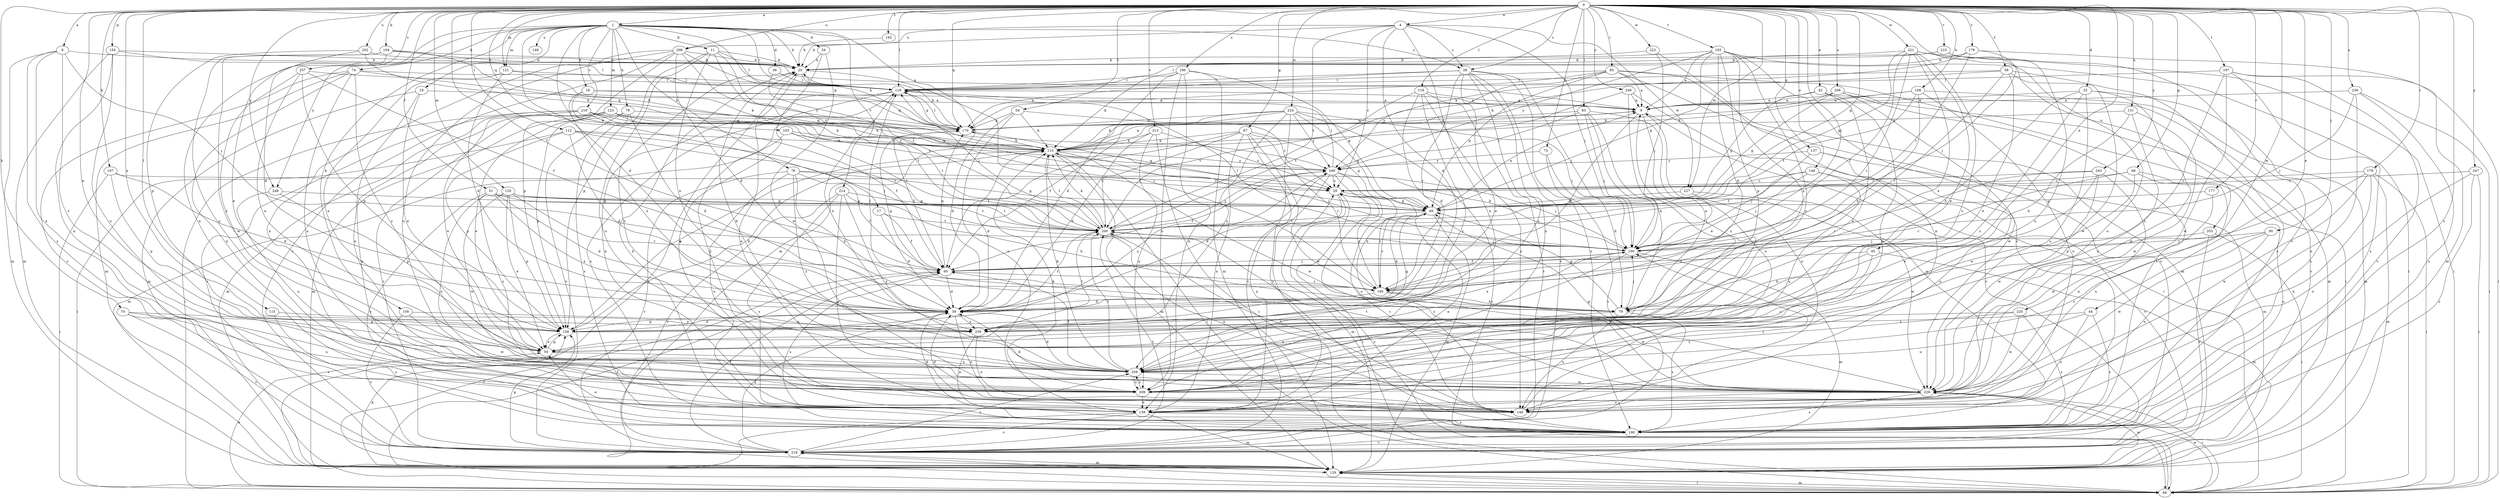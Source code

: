 strict digraph  {
0;
1;
4;
8;
9;
11;
17;
18;
19;
20;
28;
29;
33;
34;
36;
39;
42;
44;
45;
50;
51;
54;
58;
60;
67;
68;
69;
70;
73;
74;
76;
78;
79;
83;
85;
89;
90;
100;
104;
107;
108;
109;
110;
112;
115;
116;
119;
120;
121;
123;
129;
131;
137;
139;
146;
148;
149;
154;
159;
163;
170;
177;
178;
179;
180;
186;
190;
192;
193;
197;
200;
202;
203;
206;
208;
209;
210;
213;
214;
216;
219;
220;
221;
222;
224;
227;
229;
236;
239;
243;
246;
247;
248;
249;
257;
259;
0 -> 1  [label=a];
0 -> 4  [label=a];
0 -> 8  [label=a];
0 -> 28  [label=c];
0 -> 33  [label=d];
0 -> 42  [label=e];
0 -> 44  [label=e];
0 -> 45  [label=e];
0 -> 50  [label=e];
0 -> 51  [label=f];
0 -> 54  [label=f];
0 -> 58  [label=f];
0 -> 60  [label=f];
0 -> 67  [label=g];
0 -> 68  [label=g];
0 -> 69  [label=g];
0 -> 70  [label=h];
0 -> 73  [label=h];
0 -> 83  [label=i];
0 -> 85  [label=i];
0 -> 90  [label=j];
0 -> 100  [label=j];
0 -> 104  [label=k];
0 -> 107  [label=k];
0 -> 108  [label=k];
0 -> 112  [label=l];
0 -> 115  [label=l];
0 -> 116  [label=l];
0 -> 119  [label=l];
0 -> 120  [label=m];
0 -> 121  [label=m];
0 -> 131  [label=n];
0 -> 137  [label=n];
0 -> 146  [label=o];
0 -> 154  [label=p];
0 -> 163  [label=q];
0 -> 170  [label=q];
0 -> 177  [label=r];
0 -> 178  [label=r];
0 -> 179  [label=r];
0 -> 186  [label=s];
0 -> 190  [label=s];
0 -> 192  [label=t];
0 -> 193  [label=t];
0 -> 197  [label=t];
0 -> 202  [label=u];
0 -> 203  [label=u];
0 -> 206  [label=u];
0 -> 208  [label=u];
0 -> 210  [label=v];
0 -> 213  [label=v];
0 -> 220  [label=w];
0 -> 221  [label=w];
0 -> 222  [label=w];
0 -> 224  [label=w];
0 -> 227  [label=w];
0 -> 236  [label=x];
0 -> 239  [label=x];
0 -> 243  [label=y];
0 -> 246  [label=y];
0 -> 247  [label=y];
0 -> 248  [label=y];
0 -> 257  [label=z];
1 -> 11  [label=b];
1 -> 17  [label=b];
1 -> 18  [label=b];
1 -> 19  [label=b];
1 -> 20  [label=b];
1 -> 28  [label=c];
1 -> 34  [label=d];
1 -> 36  [label=d];
1 -> 39  [label=d];
1 -> 74  [label=h];
1 -> 76  [label=h];
1 -> 78  [label=h];
1 -> 109  [label=k];
1 -> 110  [label=k];
1 -> 119  [label=l];
1 -> 121  [label=m];
1 -> 123  [label=m];
1 -> 129  [label=m];
1 -> 139  [label=n];
1 -> 148  [label=o];
1 -> 214  [label=v];
1 -> 216  [label=v];
1 -> 248  [label=y];
4 -> 20  [label=b];
4 -> 28  [label=c];
4 -> 29  [label=c];
4 -> 39  [label=d];
4 -> 100  [label=j];
4 -> 200  [label=t];
4 -> 208  [label=u];
4 -> 209  [label=u];
4 -> 227  [label=w];
8 -> 20  [label=b];
8 -> 100  [label=j];
8 -> 129  [label=m];
8 -> 190  [label=s];
8 -> 209  [label=u];
8 -> 259  [label=z];
9 -> 170  [label=q];
9 -> 180  [label=r];
9 -> 209  [label=u];
9 -> 219  [label=v];
11 -> 20  [label=b];
11 -> 29  [label=c];
11 -> 119  [label=l];
11 -> 149  [label=o];
11 -> 159  [label=p];
11 -> 200  [label=t];
11 -> 239  [label=x];
17 -> 39  [label=d];
17 -> 60  [label=f];
17 -> 200  [label=t];
18 -> 9  [label=a];
18 -> 170  [label=q];
18 -> 200  [label=t];
18 -> 239  [label=x];
19 -> 9  [label=a];
19 -> 50  [label=e];
19 -> 129  [label=m];
19 -> 209  [label=u];
20 -> 119  [label=l];
20 -> 149  [label=o];
20 -> 180  [label=r];
20 -> 259  [label=z];
28 -> 50  [label=e];
28 -> 100  [label=j];
28 -> 119  [label=l];
28 -> 170  [label=q];
28 -> 180  [label=r];
28 -> 190  [label=s];
28 -> 209  [label=u];
28 -> 219  [label=v];
28 -> 259  [label=z];
29 -> 69  [label=g];
29 -> 89  [label=i];
29 -> 129  [label=m];
29 -> 170  [label=q];
29 -> 180  [label=r];
33 -> 9  [label=a];
33 -> 79  [label=h];
33 -> 190  [label=s];
33 -> 209  [label=u];
33 -> 229  [label=w];
33 -> 259  [label=z];
34 -> 20  [label=b];
34 -> 190  [label=s];
34 -> 229  [label=w];
36 -> 69  [label=g];
36 -> 119  [label=l];
39 -> 149  [label=o];
39 -> 159  [label=p];
39 -> 200  [label=t];
39 -> 239  [label=x];
42 -> 9  [label=a];
42 -> 50  [label=e];
42 -> 69  [label=g];
42 -> 129  [label=m];
42 -> 209  [label=u];
44 -> 149  [label=o];
44 -> 190  [label=s];
44 -> 209  [label=u];
44 -> 239  [label=x];
45 -> 60  [label=f];
45 -> 79  [label=h];
45 -> 129  [label=m];
45 -> 259  [label=z];
50 -> 159  [label=p];
50 -> 259  [label=z];
51 -> 39  [label=d];
51 -> 69  [label=g];
51 -> 190  [label=s];
51 -> 200  [label=t];
51 -> 209  [label=u];
51 -> 239  [label=x];
54 -> 29  [label=c];
54 -> 39  [label=d];
54 -> 110  [label=k];
54 -> 170  [label=q];
54 -> 209  [label=u];
58 -> 50  [label=e];
58 -> 110  [label=k];
58 -> 119  [label=l];
58 -> 180  [label=r];
58 -> 190  [label=s];
58 -> 229  [label=w];
60 -> 39  [label=d];
60 -> 100  [label=j];
60 -> 170  [label=q];
60 -> 180  [label=r];
60 -> 190  [label=s];
67 -> 60  [label=f];
67 -> 69  [label=g];
67 -> 110  [label=k];
67 -> 139  [label=n];
67 -> 180  [label=r];
67 -> 190  [label=s];
67 -> 200  [label=t];
67 -> 229  [label=w];
68 -> 29  [label=c];
68 -> 50  [label=e];
68 -> 139  [label=n];
68 -> 180  [label=r];
68 -> 190  [label=s];
69 -> 9  [label=a];
69 -> 39  [label=d];
69 -> 129  [label=m];
69 -> 139  [label=n];
69 -> 180  [label=r];
69 -> 200  [label=t];
70 -> 159  [label=p];
70 -> 190  [label=s];
70 -> 209  [label=u];
70 -> 219  [label=v];
73 -> 79  [label=h];
73 -> 219  [label=v];
73 -> 249  [label=y];
74 -> 119  [label=l];
74 -> 129  [label=m];
74 -> 139  [label=n];
74 -> 170  [label=q];
74 -> 209  [label=u];
74 -> 219  [label=v];
74 -> 259  [label=z];
76 -> 29  [label=c];
76 -> 60  [label=f];
76 -> 69  [label=g];
76 -> 79  [label=h];
76 -> 149  [label=o];
76 -> 219  [label=v];
76 -> 259  [label=z];
78 -> 39  [label=d];
78 -> 159  [label=p];
78 -> 170  [label=q];
78 -> 190  [label=s];
78 -> 219  [label=v];
79 -> 9  [label=a];
79 -> 69  [label=g];
79 -> 100  [label=j];
79 -> 119  [label=l];
79 -> 149  [label=o];
79 -> 190  [label=s];
79 -> 259  [label=z];
83 -> 50  [label=e];
83 -> 79  [label=h];
83 -> 100  [label=j];
83 -> 149  [label=o];
83 -> 170  [label=q];
83 -> 249  [label=y];
85 -> 9  [label=a];
85 -> 69  [label=g];
85 -> 89  [label=i];
85 -> 119  [label=l];
85 -> 129  [label=m];
85 -> 170  [label=q];
85 -> 219  [label=v];
85 -> 249  [label=y];
89 -> 20  [label=b];
89 -> 29  [label=c];
89 -> 50  [label=e];
89 -> 60  [label=f];
89 -> 129  [label=m];
89 -> 219  [label=v];
89 -> 229  [label=w];
90 -> 100  [label=j];
90 -> 149  [label=o];
90 -> 229  [label=w];
90 -> 259  [label=z];
100 -> 60  [label=f];
100 -> 110  [label=k];
100 -> 119  [label=l];
100 -> 129  [label=m];
100 -> 239  [label=x];
100 -> 259  [label=z];
104 -> 9  [label=a];
104 -> 20  [label=b];
104 -> 50  [label=e];
104 -> 110  [label=k];
104 -> 209  [label=u];
104 -> 259  [label=z];
107 -> 29  [label=c];
107 -> 39  [label=d];
107 -> 89  [label=i];
107 -> 159  [label=p];
108 -> 9  [label=a];
108 -> 79  [label=h];
108 -> 110  [label=k];
108 -> 129  [label=m];
108 -> 149  [label=o];
108 -> 200  [label=t];
109 -> 219  [label=v];
109 -> 229  [label=w];
109 -> 239  [label=x];
110 -> 9  [label=a];
110 -> 39  [label=d];
110 -> 89  [label=i];
110 -> 100  [label=j];
110 -> 129  [label=m];
110 -> 159  [label=p];
110 -> 200  [label=t];
110 -> 229  [label=w];
110 -> 249  [label=y];
112 -> 39  [label=d];
112 -> 89  [label=i];
112 -> 100  [label=j];
112 -> 110  [label=k];
112 -> 159  [label=p];
112 -> 200  [label=t];
115 -> 190  [label=s];
115 -> 239  [label=x];
116 -> 9  [label=a];
116 -> 39  [label=d];
116 -> 149  [label=o];
116 -> 200  [label=t];
116 -> 219  [label=v];
116 -> 259  [label=z];
119 -> 9  [label=a];
119 -> 139  [label=n];
119 -> 170  [label=q];
119 -> 190  [label=s];
119 -> 239  [label=x];
120 -> 50  [label=e];
120 -> 69  [label=g];
120 -> 159  [label=p];
120 -> 180  [label=r];
120 -> 200  [label=t];
120 -> 229  [label=w];
120 -> 259  [label=z];
121 -> 39  [label=d];
121 -> 50  [label=e];
121 -> 110  [label=k];
121 -> 119  [label=l];
123 -> 50  [label=e];
123 -> 60  [label=f];
123 -> 110  [label=k];
123 -> 129  [label=m];
123 -> 139  [label=n];
123 -> 170  [label=q];
123 -> 219  [label=v];
129 -> 60  [label=f];
129 -> 89  [label=i];
129 -> 159  [label=p];
129 -> 229  [label=w];
131 -> 79  [label=h];
131 -> 170  [label=q];
131 -> 209  [label=u];
131 -> 229  [label=w];
137 -> 100  [label=j];
137 -> 129  [label=m];
137 -> 149  [label=o];
137 -> 249  [label=y];
139 -> 29  [label=c];
139 -> 39  [label=d];
139 -> 89  [label=i];
139 -> 110  [label=k];
139 -> 129  [label=m];
139 -> 190  [label=s];
139 -> 219  [label=v];
146 -> 29  [label=c];
146 -> 100  [label=j];
146 -> 200  [label=t];
146 -> 209  [label=u];
146 -> 219  [label=v];
149 -> 39  [label=d];
149 -> 100  [label=j];
149 -> 119  [label=l];
149 -> 200  [label=t];
154 -> 20  [label=b];
154 -> 119  [label=l];
154 -> 129  [label=m];
154 -> 139  [label=n];
154 -> 209  [label=u];
159 -> 39  [label=d];
159 -> 50  [label=e];
159 -> 110  [label=k];
159 -> 249  [label=y];
163 -> 110  [label=k];
163 -> 129  [label=m];
163 -> 200  [label=t];
163 -> 249  [label=y];
170 -> 20  [label=b];
170 -> 60  [label=f];
170 -> 110  [label=k];
170 -> 119  [label=l];
177 -> 69  [label=g];
177 -> 229  [label=w];
178 -> 20  [label=b];
178 -> 100  [label=j];
178 -> 110  [label=k];
178 -> 129  [label=m];
178 -> 200  [label=t];
179 -> 29  [label=c];
179 -> 89  [label=i];
179 -> 129  [label=m];
179 -> 139  [label=n];
179 -> 159  [label=p];
179 -> 229  [label=w];
180 -> 29  [label=c];
180 -> 39  [label=d];
180 -> 79  [label=h];
180 -> 170  [label=q];
180 -> 229  [label=w];
186 -> 39  [label=d];
186 -> 69  [label=g];
186 -> 110  [label=k];
186 -> 119  [label=l];
186 -> 129  [label=m];
186 -> 139  [label=n];
186 -> 209  [label=u];
190 -> 9  [label=a];
190 -> 20  [label=b];
190 -> 29  [label=c];
190 -> 50  [label=e];
190 -> 219  [label=v];
192 -> 20  [label=b];
193 -> 9  [label=a];
193 -> 20  [label=b];
193 -> 39  [label=d];
193 -> 69  [label=g];
193 -> 89  [label=i];
193 -> 159  [label=p];
193 -> 190  [label=s];
193 -> 239  [label=x];
193 -> 249  [label=y];
193 -> 259  [label=z];
197 -> 89  [label=i];
197 -> 119  [label=l];
197 -> 190  [label=s];
197 -> 219  [label=v];
197 -> 229  [label=w];
197 -> 259  [label=z];
200 -> 100  [label=j];
200 -> 110  [label=k];
200 -> 119  [label=l];
200 -> 149  [label=o];
200 -> 249  [label=y];
202 -> 20  [label=b];
202 -> 39  [label=d];
202 -> 110  [label=k];
202 -> 159  [label=p];
203 -> 89  [label=i];
203 -> 100  [label=j];
203 -> 219  [label=v];
206 -> 9  [label=a];
206 -> 69  [label=g];
206 -> 110  [label=k];
206 -> 190  [label=s];
206 -> 219  [label=v];
206 -> 229  [label=w];
208 -> 20  [label=b];
208 -> 39  [label=d];
208 -> 139  [label=n];
208 -> 159  [label=p];
208 -> 170  [label=q];
208 -> 209  [label=u];
208 -> 219  [label=v];
208 -> 249  [label=y];
209 -> 139  [label=n];
209 -> 259  [label=z];
210 -> 20  [label=b];
210 -> 119  [label=l];
210 -> 190  [label=s];
210 -> 209  [label=u];
213 -> 29  [label=c];
213 -> 39  [label=d];
213 -> 89  [label=i];
213 -> 110  [label=k];
213 -> 209  [label=u];
214 -> 69  [label=g];
214 -> 79  [label=h];
214 -> 149  [label=o];
214 -> 190  [label=s];
214 -> 219  [label=v];
214 -> 259  [label=z];
216 -> 50  [label=e];
216 -> 89  [label=i];
216 -> 110  [label=k];
216 -> 129  [label=m];
216 -> 170  [label=q];
216 -> 200  [label=t];
216 -> 219  [label=v];
216 -> 249  [label=y];
219 -> 39  [label=d];
219 -> 60  [label=f];
219 -> 129  [label=m];
219 -> 159  [label=p];
219 -> 200  [label=t];
219 -> 259  [label=z];
220 -> 190  [label=s];
220 -> 229  [label=w];
220 -> 239  [label=x];
220 -> 259  [label=z];
221 -> 20  [label=b];
221 -> 50  [label=e];
221 -> 60  [label=f];
221 -> 69  [label=g];
221 -> 89  [label=i];
221 -> 149  [label=o];
221 -> 180  [label=r];
221 -> 239  [label=x];
221 -> 259  [label=z];
222 -> 20  [label=b];
222 -> 100  [label=j];
222 -> 139  [label=n];
224 -> 60  [label=f];
224 -> 69  [label=g];
224 -> 89  [label=i];
224 -> 100  [label=j];
224 -> 110  [label=k];
224 -> 170  [label=q];
224 -> 219  [label=v];
224 -> 239  [label=x];
224 -> 249  [label=y];
227 -> 69  [label=g];
227 -> 100  [label=j];
227 -> 229  [label=w];
229 -> 39  [label=d];
229 -> 69  [label=g];
229 -> 89  [label=i];
229 -> 149  [label=o];
229 -> 190  [label=s];
229 -> 200  [label=t];
236 -> 9  [label=a];
236 -> 89  [label=i];
236 -> 100  [label=j];
236 -> 149  [label=o];
236 -> 190  [label=s];
239 -> 69  [label=g];
239 -> 139  [label=n];
239 -> 149  [label=o];
239 -> 200  [label=t];
243 -> 29  [label=c];
243 -> 50  [label=e];
243 -> 139  [label=n];
243 -> 180  [label=r];
243 -> 229  [label=w];
246 -> 9  [label=a];
246 -> 89  [label=i];
246 -> 200  [label=t];
246 -> 259  [label=z];
247 -> 29  [label=c];
247 -> 89  [label=i];
247 -> 149  [label=o];
247 -> 190  [label=s];
248 -> 69  [label=g];
248 -> 159  [label=p];
248 -> 209  [label=u];
249 -> 29  [label=c];
249 -> 39  [label=d];
249 -> 60  [label=f];
249 -> 79  [label=h];
249 -> 100  [label=j];
249 -> 119  [label=l];
249 -> 139  [label=n];
249 -> 149  [label=o];
257 -> 50  [label=e];
257 -> 60  [label=f];
257 -> 119  [label=l];
257 -> 159  [label=p];
257 -> 229  [label=w];
259 -> 20  [label=b];
259 -> 39  [label=d];
259 -> 60  [label=f];
259 -> 110  [label=k];
259 -> 200  [label=t];
259 -> 209  [label=u];
259 -> 229  [label=w];
}
